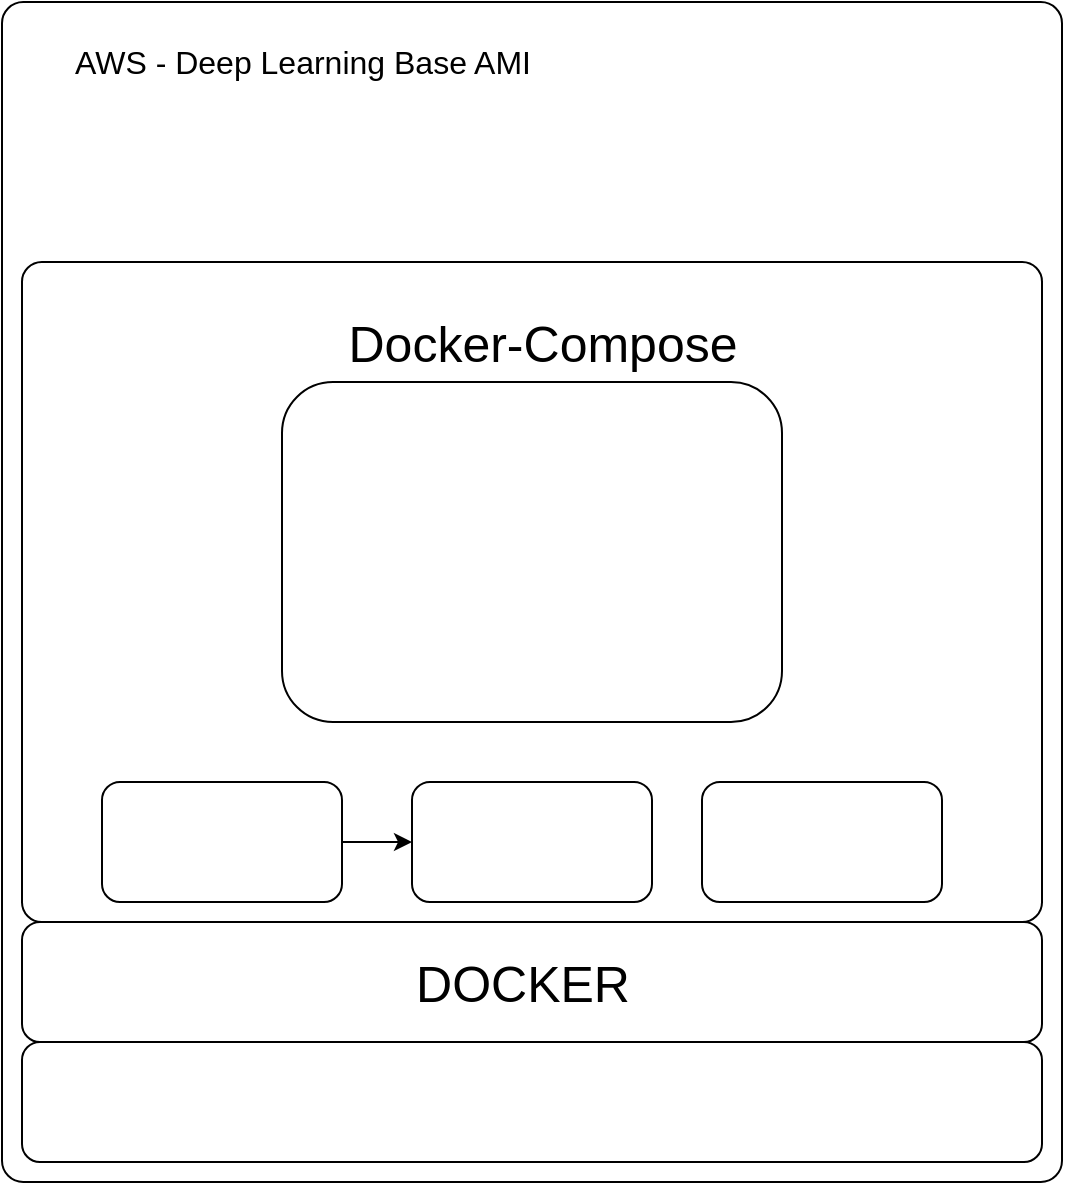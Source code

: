 <mxfile version="10.6.3" type="device"><diagram id="CLMkJCIi0BiWrh624oMy" name="Page-1"><mxGraphModel dx="1394" dy="771" grid="1" gridSize="10" guides="1" tooltips="1" connect="1" arrows="1" fold="1" page="1" pageScale="1" pageWidth="850" pageHeight="1100" math="0" shadow="0"><root><mxCell id="0"/><mxCell id="1" parent="0"/><mxCell id="j5MceLmjo8RfL6p2gTNx-1" value="" style="rounded=1;whiteSpace=wrap;html=1;arcSize=2;" vertex="1" parent="1"><mxGeometry x="160" y="50" width="530" height="590" as="geometry"/></mxCell><mxCell id="j5MceLmjo8RfL6p2gTNx-2" value="" style="rounded=1;whiteSpace=wrap;html=1;" vertex="1" parent="1"><mxGeometry x="170" y="570" width="510" height="60" as="geometry"/></mxCell><mxCell id="j5MceLmjo8RfL6p2gTNx-3" value="" style="rounded=1;whiteSpace=wrap;html=1;" vertex="1" parent="1"><mxGeometry x="170" y="510" width="510" height="60" as="geometry"/></mxCell><mxCell id="j5MceLmjo8RfL6p2gTNx-4" value="" style="rounded=1;whiteSpace=wrap;html=1;arcSize=3;" vertex="1" parent="1"><mxGeometry x="170" y="180" width="510" height="330" as="geometry"/></mxCell><mxCell id="j5MceLmjo8RfL6p2gTNx-15" style="edgeStyle=none;rounded=0;orthogonalLoop=1;jettySize=auto;html=1;exitX=1;exitY=0.5;exitDx=0;exitDy=0;fontSize=25;" edge="1" parent="1" source="j5MceLmjo8RfL6p2gTNx-5" target="j5MceLmjo8RfL6p2gTNx-6"><mxGeometry relative="1" as="geometry"/></mxCell><mxCell id="j5MceLmjo8RfL6p2gTNx-5" value="" style="rounded=1;whiteSpace=wrap;html=1;" vertex="1" parent="1"><mxGeometry x="210" y="440" width="120" height="60" as="geometry"/></mxCell><mxCell id="j5MceLmjo8RfL6p2gTNx-6" value="" style="rounded=1;whiteSpace=wrap;html=1;" vertex="1" parent="1"><mxGeometry x="365" y="440" width="120" height="60" as="geometry"/></mxCell><mxCell id="j5MceLmjo8RfL6p2gTNx-7" value="" style="rounded=1;whiteSpace=wrap;html=1;" vertex="1" parent="1"><mxGeometry x="510" y="440" width="120" height="60" as="geometry"/></mxCell><mxCell id="j5MceLmjo8RfL6p2gTNx-9" value="" style="rounded=1;whiteSpace=wrap;html=1;" vertex="1" parent="1"><mxGeometry x="300" y="240" width="250" height="170" as="geometry"/></mxCell><mxCell id="j5MceLmjo8RfL6p2gTNx-12" value="&lt;font style=&quot;font-size: 16px&quot;&gt;AWS - Deep Learning Base AMI&lt;/font&gt;" style="text;html=1;resizable=0;autosize=1;align=center;verticalAlign=middle;points=[];fillColor=none;strokeColor=none;rounded=0;" vertex="1" parent="1"><mxGeometry x="190" y="70" width="240" height="20" as="geometry"/></mxCell><mxCell id="j5MceLmjo8RfL6p2gTNx-13" value="&lt;font style=&quot;font-size: 25px;&quot;&gt;DOCKER&lt;/font&gt;" style="text;html=1;resizable=0;autosize=1;align=center;verticalAlign=middle;points=[];fillColor=none;strokeColor=none;rounded=0;fontSize=25;" vertex="1" parent="1"><mxGeometry x="380" y="530" width="80" height="20" as="geometry"/></mxCell><mxCell id="j5MceLmjo8RfL6p2gTNx-14" value="Docker-Compose" style="text;html=1;resizable=0;autosize=1;align=center;verticalAlign=middle;points=[];fillColor=none;strokeColor=none;rounded=0;fontSize=25;" vertex="1" parent="1"><mxGeometry x="325" y="200" width="210" height="40" as="geometry"/></mxCell></root></mxGraphModel></diagram></mxfile>